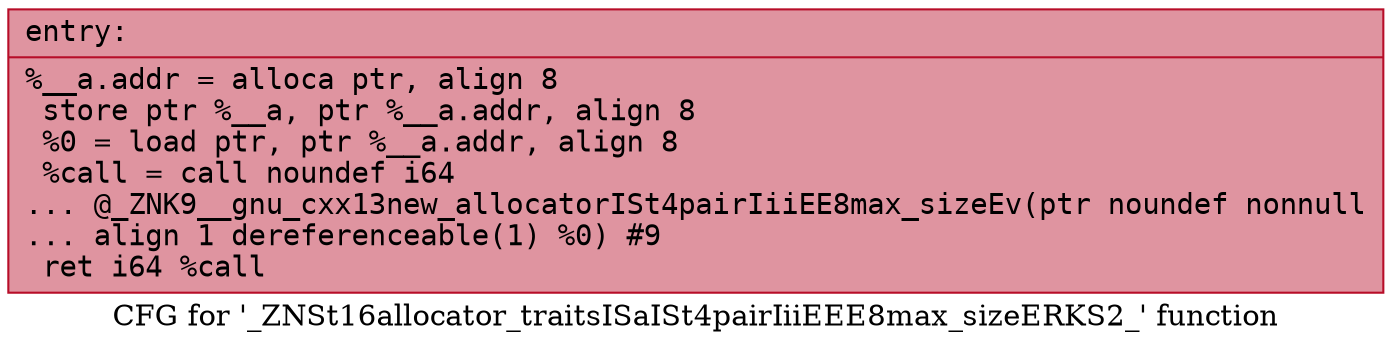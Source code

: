 digraph "CFG for '_ZNSt16allocator_traitsISaISt4pairIiiEEE8max_sizeERKS2_' function" {
	label="CFG for '_ZNSt16allocator_traitsISaISt4pairIiiEEE8max_sizeERKS2_' function";

	Node0x55c954f584d0 [shape=record,color="#b70d28ff", style=filled, fillcolor="#b70d2870" fontname="Courier",label="{entry:\l|  %__a.addr = alloca ptr, align 8\l  store ptr %__a, ptr %__a.addr, align 8\l  %0 = load ptr, ptr %__a.addr, align 8\l  %call = call noundef i64\l... @_ZNK9__gnu_cxx13new_allocatorISt4pairIiiEE8max_sizeEv(ptr noundef nonnull\l... align 1 dereferenceable(1) %0) #9\l  ret i64 %call\l}"];
}
